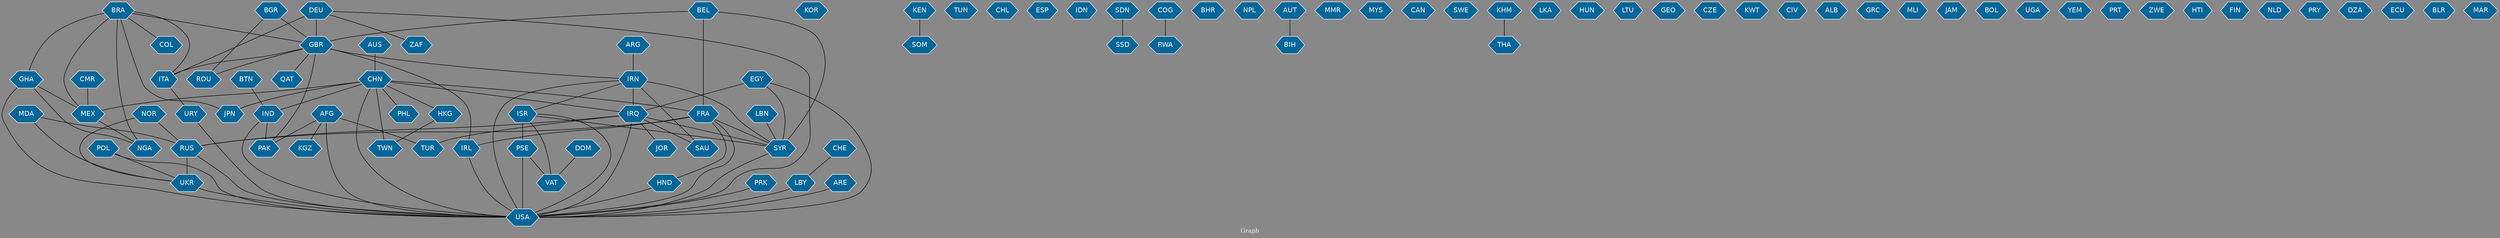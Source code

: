 // Countries together in item graph
graph {
	graph [bgcolor="#888888" fontcolor=white fontsize=12 label="Graph" outputorder=edgesfirst overlap=prism]
	node [color=white fillcolor="#006699" fontcolor=white fontname=Helvetica shape=hexagon style=filled]
	edge [arrowhead=open color=black fontcolor=white fontname=Courier fontsize=12]
		AFG [label=AFG]
		RUS [label=RUS]
		UKR [label=UKR]
		IRQ [label=IRQ]
		IND [label=IND]
		BRA [label=BRA]
		HKG [label=HKG]
		KOR [label=KOR]
		KEN [label=KEN]
		PAK [label=PAK]
		CHN [label=CHN]
		IRN [label=IRN]
		FRA [label=FRA]
		USA [label=USA]
		ISR [label=ISR]
		PSE [label=PSE]
		MEX [label=MEX]
		TUN [label=TUN]
		ZAF [label=ZAF]
		COL [label=COL]
		AUS [label=AUS]
		GBR [label=GBR]
		EGY [label=EGY]
		SAU [label=SAU]
		CHL [label=CHL]
		ESP [label=ESP]
		PRK [label=PRK]
		IDN [label=IDN]
		ROU [label=ROU]
		SDN [label=SDN]
		POL [label=POL]
		TWN [label=TWN]
		RWA [label=RWA]
		COG [label=COG]
		SYR [label=SYR]
		MDA [label=MDA]
		BHR [label=BHR]
		NPL [label=NPL]
		VAT [label=VAT]
		KGZ [label=KGZ]
		JPN [label=JPN]
		BIH [label=BIH]
		LBN [label=LBN]
		URY [label=URY]
		DEU [label=DEU]
		MMR [label=MMR]
		IRL [label=IRL]
		NGA [label=NGA]
		NOR [label=NOR]
		MYS [label=MYS]
		TUR [label=TUR]
		CAN [label=CAN]
		LBY [label=LBY]
		PHL [label=PHL]
		SWE [label=SWE]
		KHM [label=KHM]
		ARE [label=ARE]
		HND [label=HND]
		ARG [label=ARG]
		QAT [label=QAT]
		CMR [label=CMR]
		ITA [label=ITA]
		SOM [label=SOM]
		LKA [label=LKA]
		HUN [label=HUN]
		LTU [label=LTU]
		GEO [label=GEO]
		CZE [label=CZE]
		THA [label=THA]
		KWT [label=KWT]
		JOR [label=JOR]
		CIV [label=CIV]
		ALB [label=ALB]
		AUT [label=AUT]
		BEL [label=BEL]
		GRC [label=GRC]
		MLI [label=MLI]
		DOM [label=DOM]
		JAM [label=JAM]
		BOL [label=BOL]
		UGA [label=UGA]
		YEM [label=YEM]
		GHA [label=GHA]
		PRT [label=PRT]
		ZWE [label=ZWE]
		BTN [label=BTN]
		HTI [label=HTI]
		FIN [label=FIN]
		NLD [label=NLD]
		PRY [label=PRY]
		DZA [label=DZA]
		CHE [label=CHE]
		BGR [label=BGR]
		ECU [label=ECU]
		SSD [label=SSD]
		BLR [label=BLR]
		MAR [label=MAR]
			GBR -- IRN [weight=1]
			CHN -- IRQ [weight=2]
			COG -- RWA [weight=2]
			URY -- USA [weight=1]
			GBR -- ROU [weight=1]
			GHA -- NGA [weight=2]
			DEU -- GBR [weight=5]
			CHN -- MEX [weight=1]
			PSE -- VAT [weight=2]
			HKG -- TWN [weight=1]
			BEL -- FRA [weight=1]
			LBY -- USA [weight=1]
			FRA -- HND [weight=1]
			SDN -- SSD [weight=1]
			PRK -- USA [weight=9]
			GBR -- PAK [weight=3]
			ARE -- USA [weight=1]
			NOR -- UKR [weight=1]
			CMR -- MEX [weight=1]
			BRA -- MEX [weight=3]
			CHN -- USA [weight=3]
			GHA -- USA [weight=1]
			NOR -- RUS [weight=1]
			AFG -- KGZ [weight=2]
			IND -- USA [weight=2]
			ARG -- IRN [weight=1]
			DEU -- ITA [weight=2]
			CHN -- IND [weight=3]
			CHN -- TWN [weight=2]
			ISR -- VAT [weight=2]
			IRQ -- RUS [weight=5]
			CHE -- LBY [weight=1]
			EGY -- USA [weight=2]
			CHN -- JPN [weight=6]
			GBR -- IRL [weight=2]
			GBR -- QAT [weight=1]
			LBN -- SYR [weight=2]
			UKR -- USA [weight=9]
			PSE -- USA [weight=3]
			IRQ -- SAU [weight=4]
			IRQ -- SYR [weight=7]
			CHN -- FRA [weight=1]
			ISR -- USA [weight=5]
			MEX -- NGA [weight=2]
			KEN -- SOM [weight=2]
			IRN -- SYR [weight=6]
			BEL -- GBR [weight=1]
			POL -- USA [weight=4]
			FRA -- USA [weight=2]
			ISR -- PSE [weight=32]
			HND -- USA [weight=1]
			IND -- PAK [weight=2]
			IRN -- IRQ [weight=23]
			BRA -- NGA [weight=2]
			BRA -- ITA [weight=2]
			KHM -- THA [weight=1]
			FRA -- SYR [weight=3]
			IRQ -- JOR [weight=3]
			CHN -- PHL [weight=1]
			GHA -- MEX [weight=2]
			RUS -- UKR [weight=71]
			FRA -- RUS [weight=1]
			IRN -- USA [weight=2]
			IRN -- SAU [weight=2]
			EGY -- IRQ [weight=3]
			AFG -- USA [weight=2]
			AUT -- BIH [weight=1]
			EGY -- SYR [weight=1]
			SYR -- USA [weight=5]
			BTN -- IND [weight=1]
			ISR -- SYR [weight=7]
			IRQ -- USA [weight=16]
			BRA -- COL [weight=1]
			DOM -- VAT [weight=1]
			IRL -- USA [weight=1]
			BEL -- SYR [weight=1]
			MDA -- RUS [weight=2]
			BRA -- JPN [weight=1]
			BGR -- GBR [weight=1]
			AFG -- TUR [weight=3]
			BRA -- GHA [weight=2]
			RUS -- USA [weight=17]
			FRA -- IRL [weight=1]
			DEU -- USA [weight=2]
			BGR -- ROU [weight=1]
			GBR -- ITA [weight=2]
			MDA -- UKR [weight=2]
			POL -- UKR [weight=1]
			AUS -- CHN [weight=2]
			IRN -- ISR [weight=2]
			IRQ -- TUR [weight=2]
			ITA -- URY [weight=2]
			AFG -- PAK [weight=1]
			DEU -- ZAF [weight=1]
			BRA -- GBR [weight=2]
			CHN -- HKG [weight=10]
}